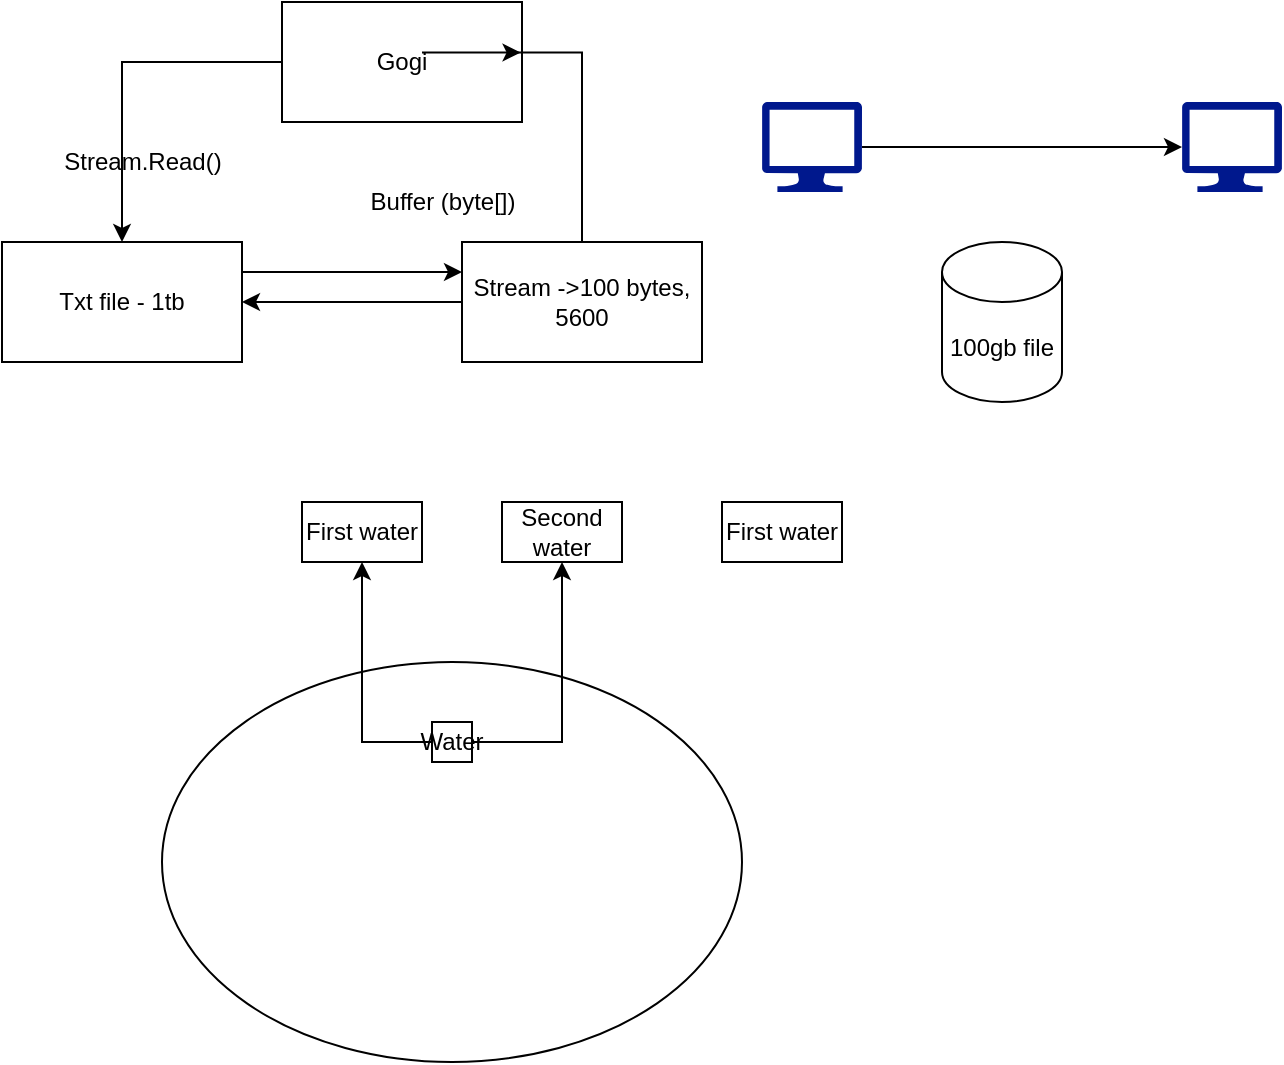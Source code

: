 <mxfile version="14.2.4" type="device"><diagram id="YpD_hTcDEllEfHHKLNiR" name="Page-1"><mxGraphModel dx="2076" dy="1096" grid="1" gridSize="10" guides="1" tooltips="1" connect="1" arrows="1" fold="1" page="1" pageScale="1" pageWidth="850" pageHeight="1100" math="0" shadow="0"><root><mxCell id="0"/><mxCell id="1" parent="0"/><mxCell id="YH7OsF6iXXZUWwu9b9Rb-6" style="edgeStyle=orthogonalEdgeStyle;rounded=0;orthogonalLoop=1;jettySize=auto;html=1;exitX=1;exitY=0.25;exitDx=0;exitDy=0;entryX=0;entryY=0.25;entryDx=0;entryDy=0;" edge="1" parent="1" source="YH7OsF6iXXZUWwu9b9Rb-1" target="YH7OsF6iXXZUWwu9b9Rb-4"><mxGeometry relative="1" as="geometry"/></mxCell><mxCell id="YH7OsF6iXXZUWwu9b9Rb-1" value="Txt file - 1tb" style="rounded=0;whiteSpace=wrap;html=1;" vertex="1" parent="1"><mxGeometry x="190" y="300" width="120" height="60" as="geometry"/></mxCell><mxCell id="YH7OsF6iXXZUWwu9b9Rb-3" style="edgeStyle=orthogonalEdgeStyle;rounded=0;orthogonalLoop=1;jettySize=auto;html=1;" edge="1" parent="1" source="YH7OsF6iXXZUWwu9b9Rb-2" target="YH7OsF6iXXZUWwu9b9Rb-1"><mxGeometry relative="1" as="geometry"/></mxCell><mxCell id="YH7OsF6iXXZUWwu9b9Rb-2" value="Gogi" style="rounded=0;whiteSpace=wrap;html=1;" vertex="1" parent="1"><mxGeometry x="330" y="180" width="120" height="60" as="geometry"/></mxCell><mxCell id="YH7OsF6iXXZUWwu9b9Rb-5" style="edgeStyle=orthogonalEdgeStyle;rounded=0;orthogonalLoop=1;jettySize=auto;html=1;entryX=1;entryY=0.5;entryDx=0;entryDy=0;" edge="1" parent="1" source="YH7OsF6iXXZUWwu9b9Rb-4" target="YH7OsF6iXXZUWwu9b9Rb-1"><mxGeometry relative="1" as="geometry"/></mxCell><mxCell id="YH7OsF6iXXZUWwu9b9Rb-7" style="edgeStyle=orthogonalEdgeStyle;rounded=0;orthogonalLoop=1;jettySize=auto;html=1;entryX=0.994;entryY=0.421;entryDx=0;entryDy=0;entryPerimeter=0;" edge="1" parent="1" source="YH7OsF6iXXZUWwu9b9Rb-4" target="YH7OsF6iXXZUWwu9b9Rb-2"><mxGeometry relative="1" as="geometry"/></mxCell><mxCell id="YH7OsF6iXXZUWwu9b9Rb-4" value="Stream -&amp;gt;100 bytes,&lt;br&gt;5600" style="rounded=0;whiteSpace=wrap;html=1;" vertex="1" parent="1"><mxGeometry x="420" y="300" width="120" height="60" as="geometry"/></mxCell><mxCell id="YH7OsF6iXXZUWwu9b9Rb-10" style="edgeStyle=orthogonalEdgeStyle;rounded=0;orthogonalLoop=1;jettySize=auto;html=1;" edge="1" parent="1" source="YH7OsF6iXXZUWwu9b9Rb-8" target="YH7OsF6iXXZUWwu9b9Rb-9"><mxGeometry relative="1" as="geometry"/></mxCell><mxCell id="YH7OsF6iXXZUWwu9b9Rb-8" value="" style="aspect=fixed;pointerEvents=1;shadow=0;dashed=0;html=1;strokeColor=none;labelPosition=center;verticalLabelPosition=bottom;verticalAlign=top;align=center;fillColor=#00188D;shape=mxgraph.azure.computer" vertex="1" parent="1"><mxGeometry x="570" y="230" width="50" height="45" as="geometry"/></mxCell><mxCell id="YH7OsF6iXXZUWwu9b9Rb-9" value="" style="aspect=fixed;pointerEvents=1;shadow=0;dashed=0;html=1;strokeColor=none;labelPosition=center;verticalLabelPosition=bottom;verticalAlign=top;align=center;fillColor=#00188D;shape=mxgraph.azure.computer" vertex="1" parent="1"><mxGeometry x="780" y="230" width="50" height="45" as="geometry"/></mxCell><mxCell id="YH7OsF6iXXZUWwu9b9Rb-11" value="100gb file" style="shape=cylinder3;whiteSpace=wrap;html=1;boundedLbl=1;backgroundOutline=1;size=15;" vertex="1" parent="1"><mxGeometry x="660" y="300" width="60" height="80" as="geometry"/></mxCell><mxCell id="YH7OsF6iXXZUWwu9b9Rb-12" value="" style="ellipse;whiteSpace=wrap;html=1;" vertex="1" parent="1"><mxGeometry x="270" y="510" width="290" height="200" as="geometry"/></mxCell><mxCell id="YH7OsF6iXXZUWwu9b9Rb-18" style="edgeStyle=orthogonalEdgeStyle;rounded=0;orthogonalLoop=1;jettySize=auto;html=1;" edge="1" parent="1" source="YH7OsF6iXXZUWwu9b9Rb-13" target="YH7OsF6iXXZUWwu9b9Rb-15"><mxGeometry relative="1" as="geometry"/></mxCell><mxCell id="YH7OsF6iXXZUWwu9b9Rb-19" style="edgeStyle=orthogonalEdgeStyle;rounded=0;orthogonalLoop=1;jettySize=auto;html=1;entryX=0.5;entryY=1;entryDx=0;entryDy=0;" edge="1" parent="1" source="YH7OsF6iXXZUWwu9b9Rb-13" target="YH7OsF6iXXZUWwu9b9Rb-16"><mxGeometry relative="1" as="geometry"/></mxCell><mxCell id="YH7OsF6iXXZUWwu9b9Rb-13" value="Water" style="rounded=0;whiteSpace=wrap;html=1;" vertex="1" parent="1"><mxGeometry x="405" y="540" width="20" height="20" as="geometry"/></mxCell><mxCell id="YH7OsF6iXXZUWwu9b9Rb-15" value="First water" style="whiteSpace=wrap;html=1;" vertex="1" parent="1"><mxGeometry x="340" y="430" width="60" height="30" as="geometry"/></mxCell><mxCell id="YH7OsF6iXXZUWwu9b9Rb-16" value="Second water" style="whiteSpace=wrap;html=1;" vertex="1" parent="1"><mxGeometry x="440" y="430" width="60" height="30" as="geometry"/></mxCell><mxCell id="YH7OsF6iXXZUWwu9b9Rb-17" value="First water" style="whiteSpace=wrap;html=1;" vertex="1" parent="1"><mxGeometry x="550" y="430" width="60" height="30" as="geometry"/></mxCell><mxCell id="YH7OsF6iXXZUWwu9b9Rb-20" value="Buffer (byte[])" style="text;html=1;align=center;verticalAlign=middle;resizable=0;points=[];autosize=1;" vertex="1" parent="1"><mxGeometry x="365" y="270" width="90" height="20" as="geometry"/></mxCell><mxCell id="YH7OsF6iXXZUWwu9b9Rb-21" value="Stream.Read()" style="text;html=1;align=center;verticalAlign=middle;resizable=0;points=[];autosize=1;" vertex="1" parent="1"><mxGeometry x="215" y="250" width="90" height="20" as="geometry"/></mxCell></root></mxGraphModel></diagram></mxfile>